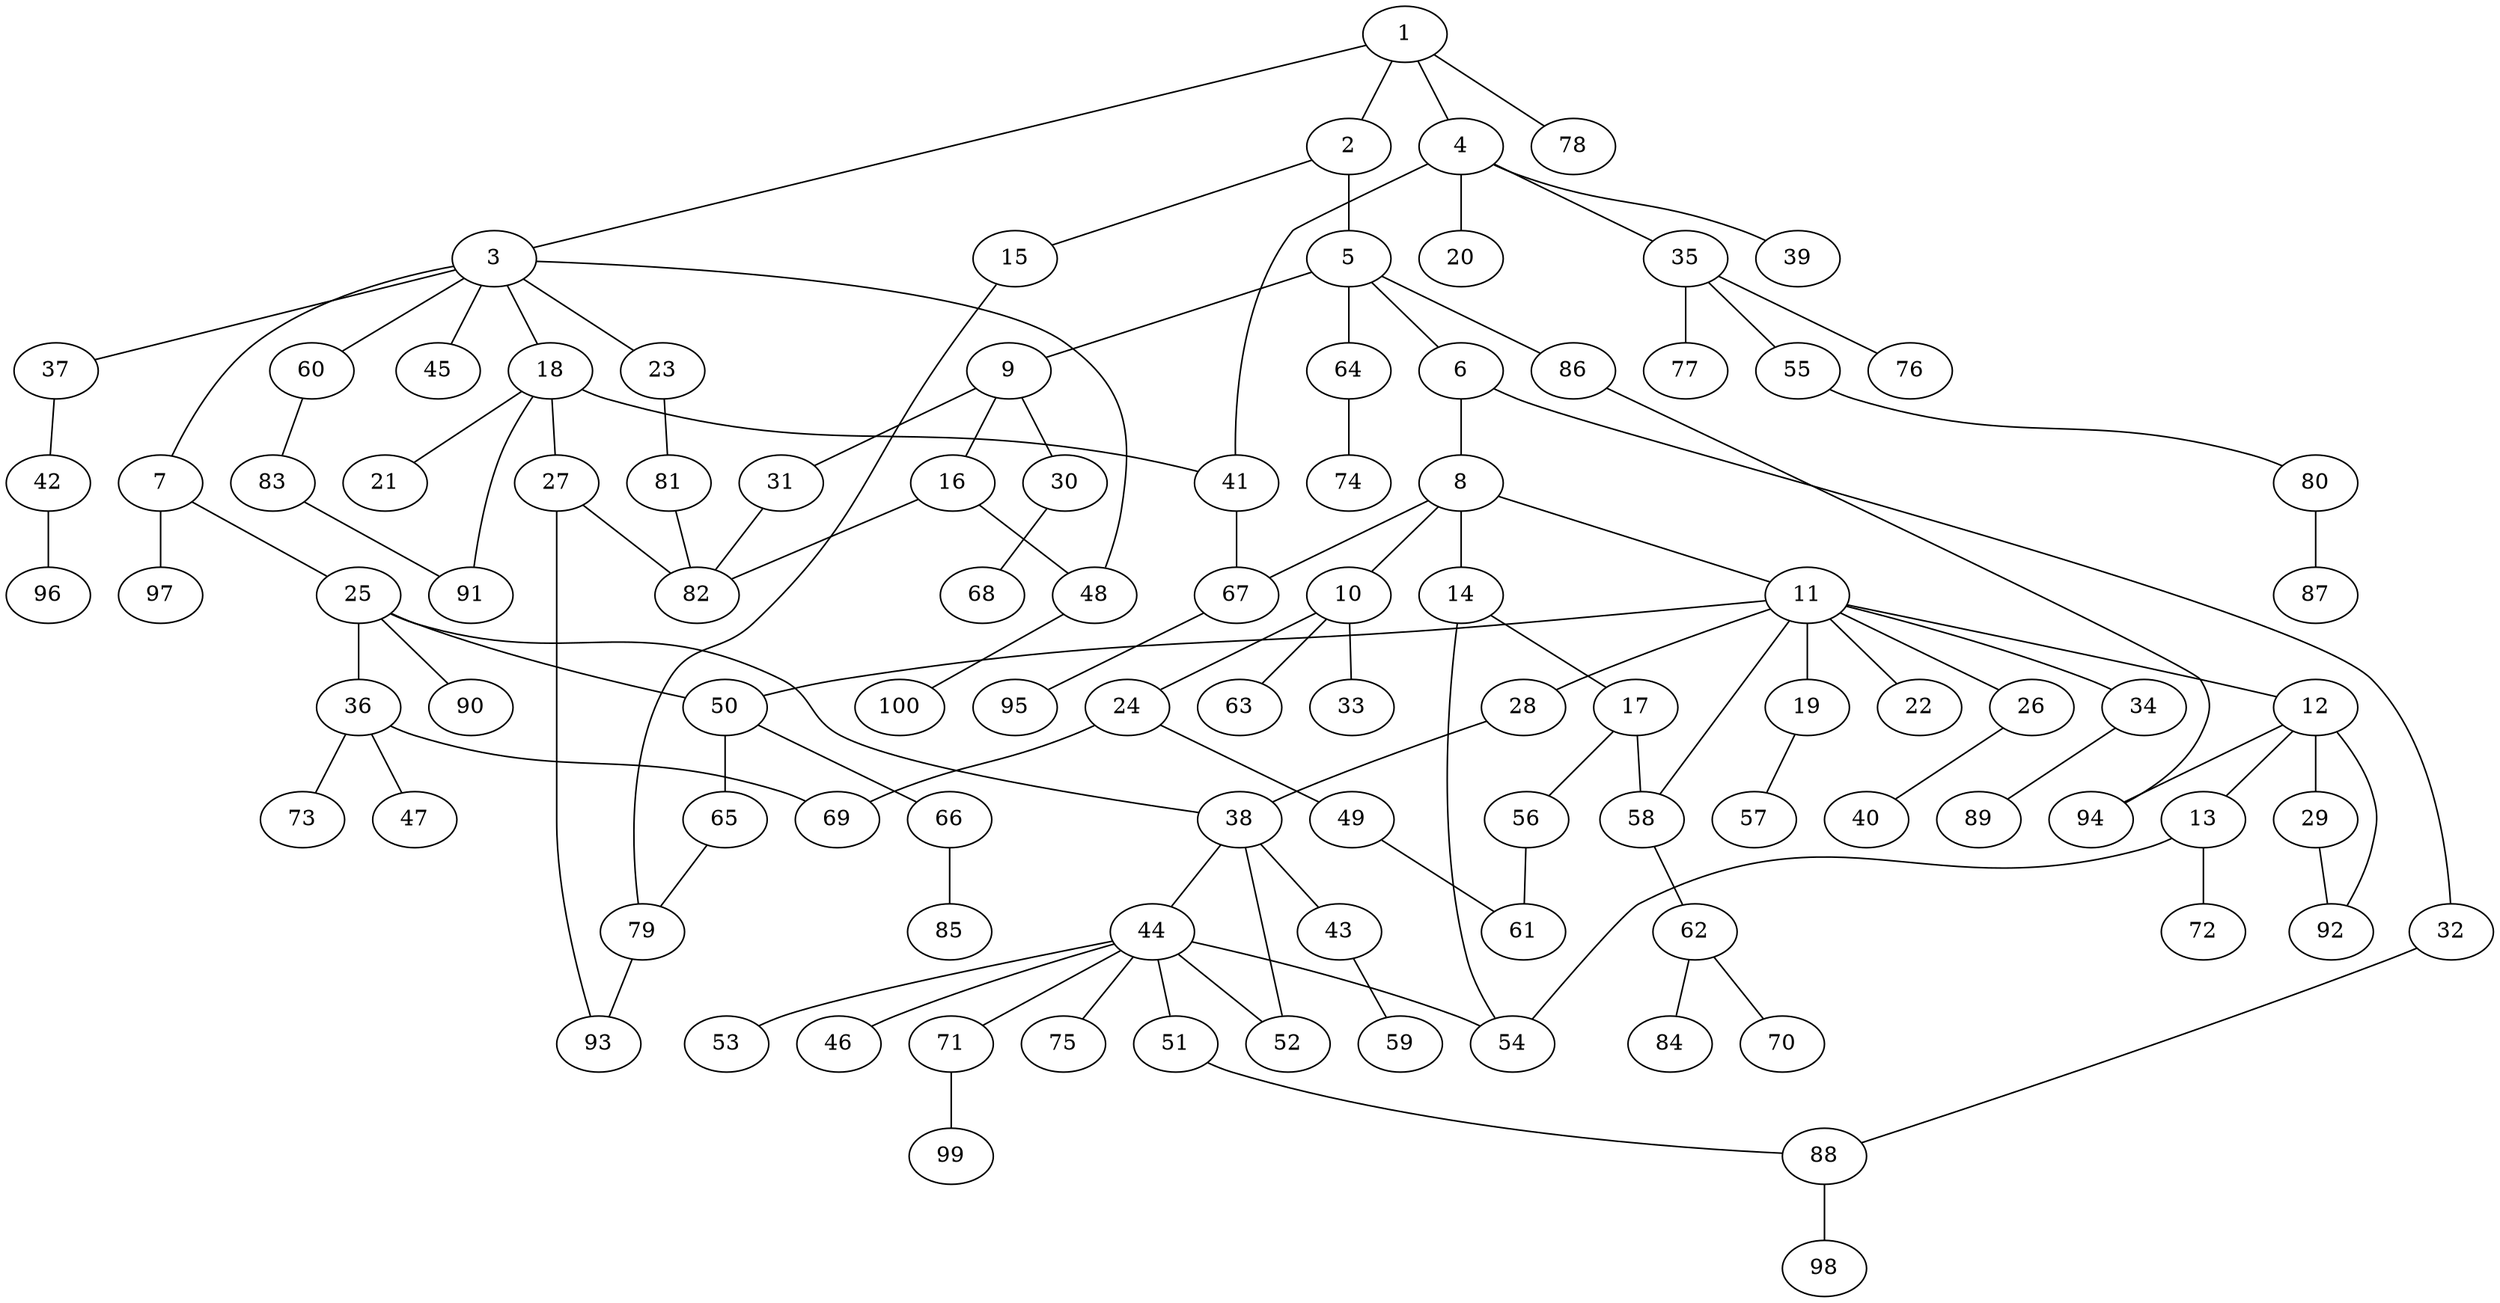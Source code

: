 graph graphname {1--2
1--3
1--4
1--78
2--5
2--15
3--7
3--18
3--23
3--37
3--45
3--48
3--60
4--20
4--35
4--39
4--41
5--6
5--9
5--64
5--86
6--8
6--32
7--25
7--97
8--10
8--11
8--14
8--67
9--16
9--30
9--31
10--24
10--33
10--63
11--12
11--19
11--22
11--26
11--28
11--34
11--50
11--58
12--13
12--29
12--92
12--94
13--54
13--72
14--17
14--54
15--79
16--48
16--82
17--56
17--58
18--21
18--27
18--41
18--91
19--57
23--81
24--49
24--69
25--36
25--38
25--50
25--90
26--40
27--82
27--93
28--38
29--92
30--68
31--82
32--88
34--89
35--55
35--76
35--77
36--47
36--69
36--73
37--42
38--43
38--44
38--52
41--67
42--96
43--59
44--46
44--51
44--52
44--53
44--54
44--71
44--75
48--100
49--61
50--65
50--66
51--88
55--80
56--61
58--62
60--83
62--70
62--84
64--74
65--79
66--85
67--95
71--99
79--93
80--87
81--82
83--91
86--94
88--98
}